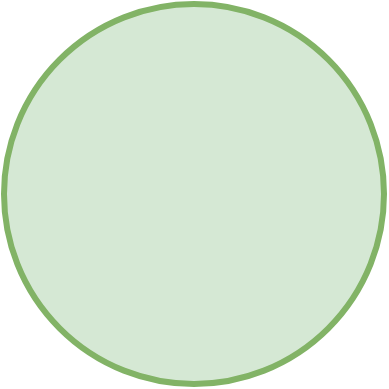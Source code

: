 <mxfile version="17.2.4" type="github">
  <diagram id="Fcm92ZEwrL63aqLdcZx5" name="Page-1">
    <mxGraphModel dx="1440" dy="872" grid="1" gridSize="10" guides="1" tooltips="1" connect="1" arrows="1" fold="1" page="1" pageScale="1" pageWidth="827" pageHeight="1169" math="0" shadow="0">
      <root>
        <mxCell id="0" />
        <mxCell id="1" parent="0" />
        <mxCell id="UMukY2l8bxTL92an-aEC-1" value="" style="ellipse;whiteSpace=wrap;html=1;aspect=fixed;strokeWidth=3;fillColor=#d5e8d4;strokeColor=#82b366;" vertex="1" parent="1">
          <mxGeometry x="319" y="489" width="190" height="190" as="geometry" />
        </mxCell>
      </root>
    </mxGraphModel>
  </diagram>
</mxfile>

